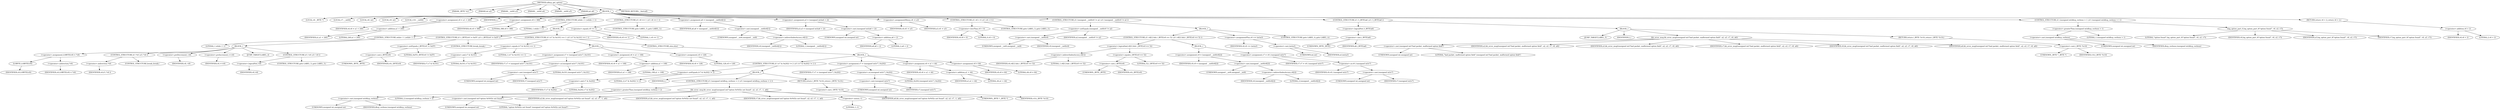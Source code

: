 digraph udhcp_get_option {  
"1000106" [label = "(METHOD,udhcp_get_option)" ]
"1000107" [label = "(PARAM,_BYTE *a1)" ]
"1000108" [label = "(PARAM,int a2)" ]
"1000109" [label = "(PARAM,__int64 a3)" ]
"1000110" [label = "(PARAM,__int64 a4)" ]
"1000111" [label = "(PARAM,__int64 a5)" ]
"1000112" [label = "(PARAM,int a6)" ]
"1000113" [label = "(BLOCK,,)" ]
"1000114" [label = "(LOCAL,v6: _BYTE *)" ]
"1000115" [label = "(LOCAL,v7: __int64)" ]
"1000116" [label = "(LOCAL,v8: int)" ]
"1000117" [label = "(LOCAL,v9: int)" ]
"1000118" [label = "(LOCAL,v10: __int64)" ]
"1000119" [label = "(<operator>.assignment,v6 = a1 + 240)" ]
"1000120" [label = "(IDENTIFIER,v6,v6 = a1 + 240)" ]
"1000121" [label = "(<operator>.addition,a1 + 240)" ]
"1000122" [label = "(IDENTIFIER,a1,a1 + 240)" ]
"1000123" [label = "(LITERAL,240,a1 + 240)" ]
"1000124" [label = "(IDENTIFIER,L,)" ]
"1000125" [label = "(<operator>.assignment,v8 = 388)" ]
"1000126" [label = "(IDENTIFIER,v8,v8 = 388)" ]
"1000127" [label = "(LITERAL,388,v8 = 388)" ]
"1000128" [label = "(CONTROL_STRUCTURE,while ( 1 ),while ( 1 ))" ]
"1000129" [label = "(LITERAL,1,while ( 1 ))" ]
"1000130" [label = "(BLOCK,,)" ]
"1000131" [label = "(CONTROL_STRUCTURE,while ( 1 ),while ( 1 ))" ]
"1000132" [label = "(LITERAL,1,while ( 1 ))" ]
"1000133" [label = "(BLOCK,,)" ]
"1000134" [label = "(<operator>.assignment,LOBYTE(v9) = *v6)" ]
"1000135" [label = "(LOBYTE,LOBYTE(v9))" ]
"1000136" [label = "(IDENTIFIER,v9,LOBYTE(v9))" ]
"1000137" [label = "(<operator>.indirection,*v6)" ]
"1000138" [label = "(IDENTIFIER,v6,LOBYTE(v9) = *v6)" ]
"1000139" [label = "(CONTROL_STRUCTURE,if ( *v6 ),if ( *v6 ))" ]
"1000140" [label = "(<operator>.indirection,*v6)" ]
"1000141" [label = "(IDENTIFIER,v6,if ( *v6 ))" ]
"1000142" [label = "(CONTROL_STRUCTURE,break;,break;)" ]
"1000143" [label = "(<operator>.preDecrement,--v8)" ]
"1000144" [label = "(IDENTIFIER,v8,--v8)" ]
"1000145" [label = "(<operator>.preIncrement,++v6)" ]
"1000146" [label = "(IDENTIFIER,v6,++v6)" ]
"1000147" [label = "(JUMP_TARGET,LABEL_4)" ]
"1000148" [label = "(CONTROL_STRUCTURE,if ( !v8 ),if ( !v8 ))" ]
"1000149" [label = "(<operator>.logicalNot,!v8)" ]
"1000150" [label = "(IDENTIFIER,v8,!v8)" ]
"1000151" [label = "(CONTROL_STRUCTURE,goto LABEL_5;,goto LABEL_5;)" ]
"1000152" [label = "(CONTROL_STRUCTURE,if ( (_BYTE)v9 != 0xFF ),if ( (_BYTE)v9 != 0xFF ))" ]
"1000153" [label = "(<operator>.notEquals,(_BYTE)v9 != 0xFF)" ]
"1000154" [label = "(<operator>.cast,(_BYTE)v9)" ]
"1000155" [label = "(UNKNOWN,_BYTE,_BYTE)" ]
"1000156" [label = "(IDENTIFIER,v9,(_BYTE)v9)" ]
"1000157" [label = "(LITERAL,0xFF,(_BYTE)v9 != 0xFF)" ]
"1000158" [label = "(CONTROL_STRUCTURE,break;,break;)" ]
"1000159" [label = "(CONTROL_STRUCTURE,if ( (v7 & 0x101) == 1 ),if ( (v7 & 0x101) == 1 ))" ]
"1000160" [label = "(<operator>.equals,(v7 & 0x101) == 1)" ]
"1000161" [label = "(<operator>.and,v7 & 0x101)" ]
"1000162" [label = "(IDENTIFIER,v7,v7 & 0x101)" ]
"1000163" [label = "(LITERAL,0x101,v7 & 0x101)" ]
"1000164" [label = "(LITERAL,1,(v7 & 0x101) == 1)" ]
"1000165" [label = "(BLOCK,,)" ]
"1000166" [label = "(<operator>.assignment,v7 = (unsigned int)v7 | 0x101)" ]
"1000167" [label = "(IDENTIFIER,v7,v7 = (unsigned int)v7 | 0x101)" ]
"1000168" [label = "(<operator>.or,(unsigned int)v7 | 0x101)" ]
"1000169" [label = "(<operator>.cast,(unsigned int)v7)" ]
"1000170" [label = "(UNKNOWN,unsigned int,unsigned int)" ]
"1000171" [label = "(IDENTIFIER,v7,(unsigned int)v7)" ]
"1000172" [label = "(LITERAL,0x101,(unsigned int)v7 | 0x101)" ]
"1000173" [label = "(<operator>.assignment,v6 = a1 + 108)" ]
"1000174" [label = "(IDENTIFIER,v6,v6 = a1 + 108)" ]
"1000175" [label = "(<operator>.addition,a1 + 108)" ]
"1000176" [label = "(IDENTIFIER,a1,a1 + 108)" ]
"1000177" [label = "(LITERAL,108,a1 + 108)" ]
"1000178" [label = "(<operator>.assignment,v8 = 128)" ]
"1000179" [label = "(IDENTIFIER,v8,v8 = 128)" ]
"1000180" [label = "(LITERAL,128,v8 = 128)" ]
"1000181" [label = "(CONTROL_STRUCTURE,else,else)" ]
"1000182" [label = "(BLOCK,,)" ]
"1000183" [label = "(CONTROL_STRUCTURE,if ( (v7 & 0x202) != 2 ),if ( (v7 & 0x202) != 2 ))" ]
"1000184" [label = "(<operator>.notEquals,(v7 & 0x202) != 2)" ]
"1000185" [label = "(<operator>.and,v7 & 0x202)" ]
"1000186" [label = "(IDENTIFIER,v7,v7 & 0x202)" ]
"1000187" [label = "(LITERAL,0x202,v7 & 0x202)" ]
"1000188" [label = "(LITERAL,2,(v7 & 0x202) != 2)" ]
"1000189" [label = "(BLOCK,,)" ]
"1000190" [label = "(IDENTIFIER,L,)" ]
"1000191" [label = "(CONTROL_STRUCTURE,if ( (unsigned int)dhcp_verbose > 2 ),if ( (unsigned int)dhcp_verbose > 2 ))" ]
"1000192" [label = "(<operator>.greaterThan,(unsigned int)dhcp_verbose > 2)" ]
"1000193" [label = "(<operator>.cast,(unsigned int)dhcp_verbose)" ]
"1000194" [label = "(UNKNOWN,unsigned int,unsigned int)" ]
"1000195" [label = "(IDENTIFIER,dhcp_verbose,(unsigned int)dhcp_verbose)" ]
"1000196" [label = "(LITERAL,2,(unsigned int)dhcp_verbose > 2)" ]
"1000197" [label = "(bb_error_msg,bb_error_msg((unsigned int)\"option 0x%02x not found\", a2, a3, v7, -1, a6))" ]
"1000198" [label = "(<operator>.cast,(unsigned int)\"option 0x%02x not found\")" ]
"1000199" [label = "(UNKNOWN,unsigned int,unsigned int)" ]
"1000200" [label = "(LITERAL,\"option 0x%02x not found\",(unsigned int)\"option 0x%02x not found\")" ]
"1000201" [label = "(IDENTIFIER,a2,bb_error_msg((unsigned int)\"option 0x%02x not found\", a2, a3, v7, -1, a6))" ]
"1000202" [label = "(IDENTIFIER,a3,bb_error_msg((unsigned int)\"option 0x%02x not found\", a2, a3, v7, -1, a6))" ]
"1000203" [label = "(IDENTIFIER,v7,bb_error_msg((unsigned int)\"option 0x%02x not found\", a2, a3, v7, -1, a6))" ]
"1000204" [label = "(<operator>.minus,-1)" ]
"1000205" [label = "(LITERAL,1,-1)" ]
"1000206" [label = "(IDENTIFIER,a6,bb_error_msg((unsigned int)\"option 0x%02x not found\", a2, a3, v7, -1, a6))" ]
"1000207" [label = "(RETURN,return (_BYTE *)v10;,return (_BYTE *)v10;)" ]
"1000208" [label = "(<operator>.cast,(_BYTE *)v10)" ]
"1000209" [label = "(UNKNOWN,_BYTE *,_BYTE *)" ]
"1000210" [label = "(IDENTIFIER,v10,(_BYTE *)v10)" ]
"1000211" [label = "(<operator>.assignment,v7 = (unsigned int)v7 | 0x202)" ]
"1000212" [label = "(IDENTIFIER,v7,v7 = (unsigned int)v7 | 0x202)" ]
"1000213" [label = "(<operator>.or,(unsigned int)v7 | 0x202)" ]
"1000214" [label = "(<operator>.cast,(unsigned int)v7)" ]
"1000215" [label = "(UNKNOWN,unsigned int,unsigned int)" ]
"1000216" [label = "(IDENTIFIER,v7,(unsigned int)v7)" ]
"1000217" [label = "(LITERAL,0x202,(unsigned int)v7 | 0x202)" ]
"1000218" [label = "(<operator>.assignment,v6 = a1 + 44)" ]
"1000219" [label = "(IDENTIFIER,v6,v6 = a1 + 44)" ]
"1000220" [label = "(<operator>.addition,a1 + 44)" ]
"1000221" [label = "(IDENTIFIER,a1,a1 + 44)" ]
"1000222" [label = "(LITERAL,44,a1 + 44)" ]
"1000223" [label = "(<operator>.assignment,v8 = 64)" ]
"1000224" [label = "(IDENTIFIER,v8,v8 = 64)" ]
"1000225" [label = "(LITERAL,64,v8 = 64)" ]
"1000226" [label = "(CONTROL_STRUCTURE,if ( v8 == 1 ),if ( v8 == 1 ))" ]
"1000227" [label = "(<operator>.equals,v8 == 1)" ]
"1000228" [label = "(IDENTIFIER,v8,v8 == 1)" ]
"1000229" [label = "(LITERAL,1,v8 == 1)" ]
"1000230" [label = "(CONTROL_STRUCTURE,goto LABEL_5;,goto LABEL_5;)" ]
"1000231" [label = "(<operator>.assignment,a6 = (unsigned __int8)v6[1])" ]
"1000232" [label = "(IDENTIFIER,a6,a6 = (unsigned __int8)v6[1])" ]
"1000233" [label = "(<operator>.cast,(unsigned __int8)v6[1])" ]
"1000234" [label = "(UNKNOWN,unsigned __int8,unsigned __int8)" ]
"1000235" [label = "(<operator>.indirectIndexAccess,v6[1])" ]
"1000236" [label = "(IDENTIFIER,v6,(unsigned __int8)v6[1])" ]
"1000237" [label = "(LITERAL,1,(unsigned __int8)v6[1])" ]
"1000238" [label = "(<operator>.assignment,a3 = (unsigned int)(a6 + 2))" ]
"1000239" [label = "(IDENTIFIER,a3,a3 = (unsigned int)(a6 + 2))" ]
"1000240" [label = "(<operator>.cast,(unsigned int)(a6 + 2))" ]
"1000241" [label = "(UNKNOWN,unsigned int,unsigned int)" ]
"1000242" [label = "(<operator>.addition,a6 + 2)" ]
"1000243" [label = "(IDENTIFIER,a6,a6 + 2)" ]
"1000244" [label = "(LITERAL,2,a6 + 2)" ]
"1000245" [label = "(<operator>.assignmentMinus,v8 -= a3)" ]
"1000246" [label = "(IDENTIFIER,v8,v8 -= a3)" ]
"1000247" [label = "(IDENTIFIER,a3,v8 -= a3)" ]
"1000248" [label = "(CONTROL_STRUCTURE,if ( v8 < 0 ),if ( v8 < 0 ))" ]
"1000249" [label = "(<operator>.lessThan,v8 < 0)" ]
"1000250" [label = "(IDENTIFIER,v8,v8 < 0)" ]
"1000251" [label = "(LITERAL,0,v8 < 0)" ]
"1000252" [label = "(CONTROL_STRUCTURE,goto LABEL_5;,goto LABEL_5;)" ]
"1000253" [label = "(CONTROL_STRUCTURE,if ( (unsigned __int8)v9 != a2 ),if ( (unsigned __int8)v9 != a2 ))" ]
"1000254" [label = "(<operator>.notEquals,(unsigned __int8)v9 != a2)" ]
"1000255" [label = "(<operator>.cast,(unsigned __int8)v9)" ]
"1000256" [label = "(UNKNOWN,unsigned __int8,unsigned __int8)" ]
"1000257" [label = "(IDENTIFIER,v9,(unsigned __int8)v9)" ]
"1000258" [label = "(IDENTIFIER,a2,(unsigned __int8)v9 != a2)" ]
"1000259" [label = "(BLOCK,,)" ]
"1000260" [label = "(CONTROL_STRUCTURE,if ( v6[1] && (_BYTE)v9 == 52 ),if ( v6[1] && (_BYTE)v9 == 52 ))" ]
"1000261" [label = "(<operator>.logicalAnd,v6[1] && (_BYTE)v9 == 52)" ]
"1000262" [label = "(<operator>.indirectIndexAccess,v6[1])" ]
"1000263" [label = "(IDENTIFIER,v6,v6[1] && (_BYTE)v9 == 52)" ]
"1000264" [label = "(LITERAL,1,v6[1] && (_BYTE)v9 == 52)" ]
"1000265" [label = "(<operator>.equals,(_BYTE)v9 == 52)" ]
"1000266" [label = "(<operator>.cast,(_BYTE)v9)" ]
"1000267" [label = "(UNKNOWN,_BYTE,_BYTE)" ]
"1000268" [label = "(IDENTIFIER,v9,(_BYTE)v9)" ]
"1000269" [label = "(LITERAL,52,(_BYTE)v9 == 52)" ]
"1000270" [label = "(BLOCK,,)" ]
"1000271" [label = "(<operator>.assignment,v9 = (unsigned __int8)v6[2])" ]
"1000272" [label = "(IDENTIFIER,v9,v9 = (unsigned __int8)v6[2])" ]
"1000273" [label = "(<operator>.cast,(unsigned __int8)v6[2])" ]
"1000274" [label = "(UNKNOWN,unsigned __int8,unsigned __int8)" ]
"1000275" [label = "(<operator>.indirectIndexAccess,v6[2])" ]
"1000276" [label = "(IDENTIFIER,v6,(unsigned __int8)v6[2])" ]
"1000277" [label = "(LITERAL,2,(unsigned __int8)v6[2])" ]
"1000278" [label = "(<operator>.assignment,v7 = v9 | (unsigned int)v7)" ]
"1000279" [label = "(IDENTIFIER,v7,v7 = v9 | (unsigned int)v7)" ]
"1000280" [label = "(<operator>.or,v9 | (unsigned int)v7)" ]
"1000281" [label = "(IDENTIFIER,v9,v9 | (unsigned int)v7)" ]
"1000282" [label = "(<operator>.cast,(unsigned int)v7)" ]
"1000283" [label = "(UNKNOWN,unsigned int,unsigned int)" ]
"1000284" [label = "(IDENTIFIER,v7,(unsigned int)v7)" ]
"1000285" [label = "(<operator>.assignmentPlus,v6 += (int)a3)" ]
"1000286" [label = "(IDENTIFIER,v6,v6 += (int)a3)" ]
"1000287" [label = "(<operator>.cast,(int)a3)" ]
"1000288" [label = "(UNKNOWN,int,int)" ]
"1000289" [label = "(IDENTIFIER,a3,(int)a3)" ]
"1000290" [label = "(CONTROL_STRUCTURE,goto LABEL_4;,goto LABEL_4;)" ]
"1000291" [label = "(CONTROL_STRUCTURE,if ( !(_BYTE)a6 ),if ( !(_BYTE)a6 ))" ]
"1000292" [label = "(<operator>.logicalNot,!(_BYTE)a6)" ]
"1000293" [label = "(<operator>.cast,(_BYTE)a6)" ]
"1000294" [label = "(UNKNOWN,_BYTE,_BYTE)" ]
"1000295" [label = "(IDENTIFIER,a6,(_BYTE)a6)" ]
"1000296" [label = "(BLOCK,,)" ]
"1000297" [label = "(JUMP_TARGET,LABEL_5)" ]
"1000298" [label = "(IDENTIFIER,L,)" ]
"1000299" [label = "(bb_error_msg,bb_error_msg((unsigned int)\"bad packet, malformed option field\", a2, a3, v7, v9, a6))" ]
"1000300" [label = "(<operator>.cast,(unsigned int)\"bad packet, malformed option field\")" ]
"1000301" [label = "(UNKNOWN,unsigned int,unsigned int)" ]
"1000302" [label = "(LITERAL,\"bad packet, malformed option field\",(unsigned int)\"bad packet, malformed option field\")" ]
"1000303" [label = "(IDENTIFIER,a2,bb_error_msg((unsigned int)\"bad packet, malformed option field\", a2, a3, v7, v9, a6))" ]
"1000304" [label = "(IDENTIFIER,a3,bb_error_msg((unsigned int)\"bad packet, malformed option field\", a2, a3, v7, v9, a6))" ]
"1000305" [label = "(IDENTIFIER,v7,bb_error_msg((unsigned int)\"bad packet, malformed option field\", a2, a3, v7, v9, a6))" ]
"1000306" [label = "(IDENTIFIER,v9,bb_error_msg((unsigned int)\"bad packet, malformed option field\", a2, a3, v7, v9, a6))" ]
"1000307" [label = "(IDENTIFIER,a6,bb_error_msg((unsigned int)\"bad packet, malformed option field\", a2, a3, v7, v9, a6))" ]
"1000308" [label = "(RETURN,return (_BYTE *)v10;,return (_BYTE *)v10;)" ]
"1000309" [label = "(<operator>.cast,(_BYTE *)v10)" ]
"1000310" [label = "(UNKNOWN,_BYTE *,_BYTE *)" ]
"1000311" [label = "(IDENTIFIER,v10,(_BYTE *)v10)" ]
"1000312" [label = "(CONTROL_STRUCTURE,if ( (unsigned int)dhcp_verbose > 1 ),if ( (unsigned int)dhcp_verbose > 1 ))" ]
"1000313" [label = "(<operator>.greaterThan,(unsigned int)dhcp_verbose > 1)" ]
"1000314" [label = "(<operator>.cast,(unsigned int)dhcp_verbose)" ]
"1000315" [label = "(UNKNOWN,unsigned int,unsigned int)" ]
"1000316" [label = "(IDENTIFIER,dhcp_verbose,(unsigned int)dhcp_verbose)" ]
"1000317" [label = "(LITERAL,1,(unsigned int)dhcp_verbose > 1)" ]
"1000318" [label = "(log_option_part_0,log_option_part_0(\"option found\", v6, a3, v7))" ]
"1000319" [label = "(LITERAL,\"option found\",log_option_part_0(\"option found\", v6, a3, v7))" ]
"1000320" [label = "(IDENTIFIER,v6,log_option_part_0(\"option found\", v6, a3, v7))" ]
"1000321" [label = "(IDENTIFIER,a3,log_option_part_0(\"option found\", v6, a3, v7))" ]
"1000322" [label = "(IDENTIFIER,v7,log_option_part_0(\"option found\", v6, a3, v7))" ]
"1000323" [label = "(RETURN,return v6 + 2;,return v6 + 2;)" ]
"1000324" [label = "(<operator>.addition,v6 + 2)" ]
"1000325" [label = "(IDENTIFIER,v6,v6 + 2)" ]
"1000326" [label = "(LITERAL,2,v6 + 2)" ]
"1000327" [label = "(METHOD_RETURN,__fastcall)" ]
  "1000106" -> "1000107" 
  "1000106" -> "1000108" 
  "1000106" -> "1000109" 
  "1000106" -> "1000110" 
  "1000106" -> "1000111" 
  "1000106" -> "1000112" 
  "1000106" -> "1000113" 
  "1000106" -> "1000327" 
  "1000113" -> "1000114" 
  "1000113" -> "1000115" 
  "1000113" -> "1000116" 
  "1000113" -> "1000117" 
  "1000113" -> "1000118" 
  "1000113" -> "1000119" 
  "1000113" -> "1000124" 
  "1000113" -> "1000125" 
  "1000113" -> "1000128" 
  "1000113" -> "1000226" 
  "1000113" -> "1000231" 
  "1000113" -> "1000238" 
  "1000113" -> "1000245" 
  "1000113" -> "1000248" 
  "1000113" -> "1000253" 
  "1000113" -> "1000291" 
  "1000113" -> "1000312" 
  "1000113" -> "1000323" 
  "1000119" -> "1000120" 
  "1000119" -> "1000121" 
  "1000121" -> "1000122" 
  "1000121" -> "1000123" 
  "1000125" -> "1000126" 
  "1000125" -> "1000127" 
  "1000128" -> "1000129" 
  "1000128" -> "1000130" 
  "1000130" -> "1000131" 
  "1000130" -> "1000152" 
  "1000130" -> "1000159" 
  "1000131" -> "1000132" 
  "1000131" -> "1000133" 
  "1000133" -> "1000134" 
  "1000133" -> "1000139" 
  "1000133" -> "1000143" 
  "1000133" -> "1000145" 
  "1000133" -> "1000147" 
  "1000133" -> "1000148" 
  "1000134" -> "1000135" 
  "1000134" -> "1000137" 
  "1000135" -> "1000136" 
  "1000137" -> "1000138" 
  "1000139" -> "1000140" 
  "1000139" -> "1000142" 
  "1000140" -> "1000141" 
  "1000143" -> "1000144" 
  "1000145" -> "1000146" 
  "1000148" -> "1000149" 
  "1000148" -> "1000151" 
  "1000149" -> "1000150" 
  "1000152" -> "1000153" 
  "1000152" -> "1000158" 
  "1000153" -> "1000154" 
  "1000153" -> "1000157" 
  "1000154" -> "1000155" 
  "1000154" -> "1000156" 
  "1000159" -> "1000160" 
  "1000159" -> "1000165" 
  "1000159" -> "1000181" 
  "1000160" -> "1000161" 
  "1000160" -> "1000164" 
  "1000161" -> "1000162" 
  "1000161" -> "1000163" 
  "1000165" -> "1000166" 
  "1000165" -> "1000173" 
  "1000165" -> "1000178" 
  "1000166" -> "1000167" 
  "1000166" -> "1000168" 
  "1000168" -> "1000169" 
  "1000168" -> "1000172" 
  "1000169" -> "1000170" 
  "1000169" -> "1000171" 
  "1000173" -> "1000174" 
  "1000173" -> "1000175" 
  "1000175" -> "1000176" 
  "1000175" -> "1000177" 
  "1000178" -> "1000179" 
  "1000178" -> "1000180" 
  "1000181" -> "1000182" 
  "1000182" -> "1000183" 
  "1000182" -> "1000211" 
  "1000182" -> "1000218" 
  "1000182" -> "1000223" 
  "1000183" -> "1000184" 
  "1000183" -> "1000189" 
  "1000184" -> "1000185" 
  "1000184" -> "1000188" 
  "1000185" -> "1000186" 
  "1000185" -> "1000187" 
  "1000189" -> "1000190" 
  "1000189" -> "1000191" 
  "1000189" -> "1000207" 
  "1000191" -> "1000192" 
  "1000191" -> "1000197" 
  "1000192" -> "1000193" 
  "1000192" -> "1000196" 
  "1000193" -> "1000194" 
  "1000193" -> "1000195" 
  "1000197" -> "1000198" 
  "1000197" -> "1000201" 
  "1000197" -> "1000202" 
  "1000197" -> "1000203" 
  "1000197" -> "1000204" 
  "1000197" -> "1000206" 
  "1000198" -> "1000199" 
  "1000198" -> "1000200" 
  "1000204" -> "1000205" 
  "1000207" -> "1000208" 
  "1000208" -> "1000209" 
  "1000208" -> "1000210" 
  "1000211" -> "1000212" 
  "1000211" -> "1000213" 
  "1000213" -> "1000214" 
  "1000213" -> "1000217" 
  "1000214" -> "1000215" 
  "1000214" -> "1000216" 
  "1000218" -> "1000219" 
  "1000218" -> "1000220" 
  "1000220" -> "1000221" 
  "1000220" -> "1000222" 
  "1000223" -> "1000224" 
  "1000223" -> "1000225" 
  "1000226" -> "1000227" 
  "1000226" -> "1000230" 
  "1000227" -> "1000228" 
  "1000227" -> "1000229" 
  "1000231" -> "1000232" 
  "1000231" -> "1000233" 
  "1000233" -> "1000234" 
  "1000233" -> "1000235" 
  "1000235" -> "1000236" 
  "1000235" -> "1000237" 
  "1000238" -> "1000239" 
  "1000238" -> "1000240" 
  "1000240" -> "1000241" 
  "1000240" -> "1000242" 
  "1000242" -> "1000243" 
  "1000242" -> "1000244" 
  "1000245" -> "1000246" 
  "1000245" -> "1000247" 
  "1000248" -> "1000249" 
  "1000248" -> "1000252" 
  "1000249" -> "1000250" 
  "1000249" -> "1000251" 
  "1000253" -> "1000254" 
  "1000253" -> "1000259" 
  "1000254" -> "1000255" 
  "1000254" -> "1000258" 
  "1000255" -> "1000256" 
  "1000255" -> "1000257" 
  "1000259" -> "1000260" 
  "1000259" -> "1000285" 
  "1000259" -> "1000290" 
  "1000260" -> "1000261" 
  "1000260" -> "1000270" 
  "1000261" -> "1000262" 
  "1000261" -> "1000265" 
  "1000262" -> "1000263" 
  "1000262" -> "1000264" 
  "1000265" -> "1000266" 
  "1000265" -> "1000269" 
  "1000266" -> "1000267" 
  "1000266" -> "1000268" 
  "1000270" -> "1000271" 
  "1000270" -> "1000278" 
  "1000271" -> "1000272" 
  "1000271" -> "1000273" 
  "1000273" -> "1000274" 
  "1000273" -> "1000275" 
  "1000275" -> "1000276" 
  "1000275" -> "1000277" 
  "1000278" -> "1000279" 
  "1000278" -> "1000280" 
  "1000280" -> "1000281" 
  "1000280" -> "1000282" 
  "1000282" -> "1000283" 
  "1000282" -> "1000284" 
  "1000285" -> "1000286" 
  "1000285" -> "1000287" 
  "1000287" -> "1000288" 
  "1000287" -> "1000289" 
  "1000291" -> "1000292" 
  "1000291" -> "1000296" 
  "1000292" -> "1000293" 
  "1000293" -> "1000294" 
  "1000293" -> "1000295" 
  "1000296" -> "1000297" 
  "1000296" -> "1000298" 
  "1000296" -> "1000299" 
  "1000296" -> "1000308" 
  "1000299" -> "1000300" 
  "1000299" -> "1000303" 
  "1000299" -> "1000304" 
  "1000299" -> "1000305" 
  "1000299" -> "1000306" 
  "1000299" -> "1000307" 
  "1000300" -> "1000301" 
  "1000300" -> "1000302" 
  "1000308" -> "1000309" 
  "1000309" -> "1000310" 
  "1000309" -> "1000311" 
  "1000312" -> "1000313" 
  "1000312" -> "1000318" 
  "1000313" -> "1000314" 
  "1000313" -> "1000317" 
  "1000314" -> "1000315" 
  "1000314" -> "1000316" 
  "1000318" -> "1000319" 
  "1000318" -> "1000320" 
  "1000318" -> "1000321" 
  "1000318" -> "1000322" 
  "1000323" -> "1000324" 
  "1000324" -> "1000325" 
  "1000324" -> "1000326" 
}
